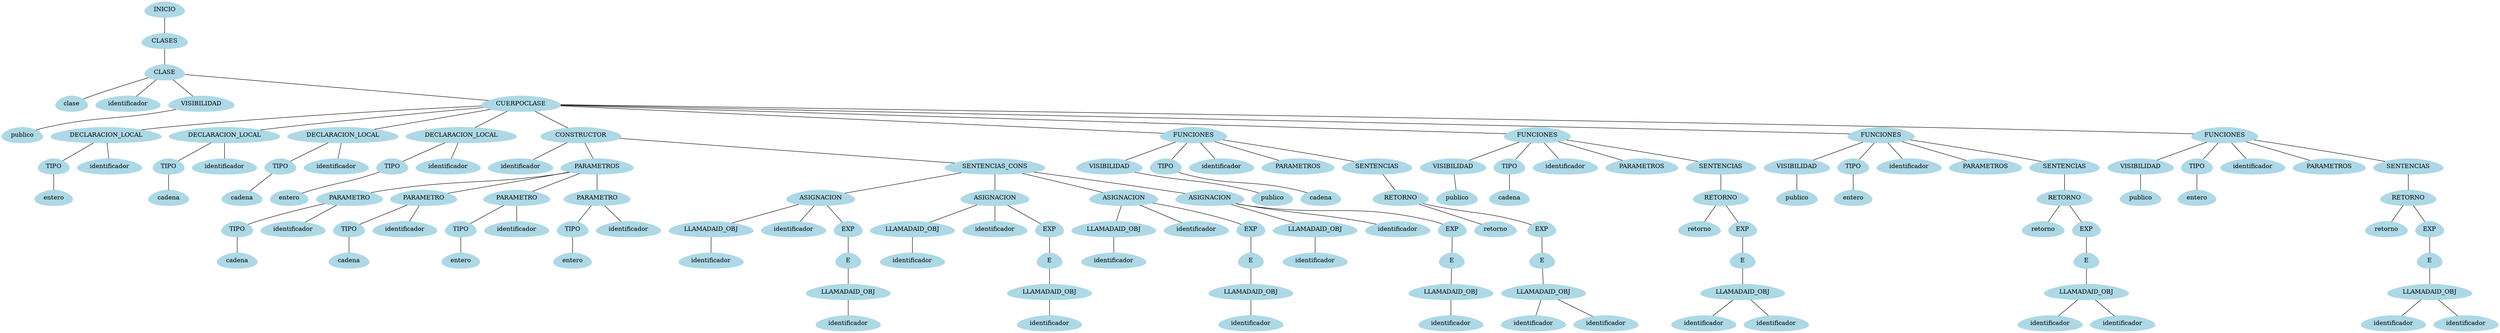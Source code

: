 Graph G {node [shape = egg];node0[label = "INICIO", style = filled, color = lightblue];
node1[label = "CLASES", style = filled, color = lightblue];
node2[label = "CLASE", style = filled, color = lightblue];
node3[label = "clase", style = filled, color = lightblue];
node4[label = "identificador", style = filled, color = lightblue];
node5[label = "VISIBILIDAD", style = filled, color = lightblue];
node6[label = "publico", style = filled, color = lightblue];
node7[label = "CUERPOCLASE", style = filled, color = lightblue];
node8[label = "DECLARACION_LOCAL", style = filled, color = lightblue];
node9[label = "TIPO", style = filled, color = lightblue];
node10[label = "entero", style = filled, color = lightblue];
node11[label = "identificador", style = filled, color = lightblue];
node12[label = "DECLARACION_LOCAL", style = filled, color = lightblue];
node13[label = "TIPO", style = filled, color = lightblue];
node14[label = "cadena", style = filled, color = lightblue];
node15[label = "identificador", style = filled, color = lightblue];
node16[label = "DECLARACION_LOCAL", style = filled, color = lightblue];
node17[label = "TIPO", style = filled, color = lightblue];
node18[label = "cadena", style = filled, color = lightblue];
node19[label = "identificador", style = filled, color = lightblue];
node20[label = "DECLARACION_LOCAL", style = filled, color = lightblue];
node21[label = "TIPO", style = filled, color = lightblue];
node22[label = "entero", style = filled, color = lightblue];
node23[label = "identificador", style = filled, color = lightblue];
node24[label = "CONSTRUCTOR", style = filled, color = lightblue];
node25[label = "identificador", style = filled, color = lightblue];
node26[label = "PARAMETROS", style = filled, color = lightblue];
node27[label = "PARAMETRO", style = filled, color = lightblue];
node28[label = "TIPO", style = filled, color = lightblue];
node29[label = "cadena", style = filled, color = lightblue];
node30[label = "identificador", style = filled, color = lightblue];
node31[label = "PARAMETRO", style = filled, color = lightblue];
node32[label = "TIPO", style = filled, color = lightblue];
node33[label = "cadena", style = filled, color = lightblue];
node34[label = "identificador", style = filled, color = lightblue];
node35[label = "PARAMETRO", style = filled, color = lightblue];
node36[label = "TIPO", style = filled, color = lightblue];
node37[label = "entero", style = filled, color = lightblue];
node38[label = "identificador", style = filled, color = lightblue];
node39[label = "PARAMETRO", style = filled, color = lightblue];
node40[label = "TIPO", style = filled, color = lightblue];
node41[label = "entero", style = filled, color = lightblue];
node42[label = "identificador", style = filled, color = lightblue];
node43[label = "SENTENCIAS_CONS", style = filled, color = lightblue];
node44[label = "ASIGNACION", style = filled, color = lightblue];
node45[label = "LLAMADAID_OBJ", style = filled, color = lightblue];
node46[label = "identificador", style = filled, color = lightblue];
node47[label = "identificador", style = filled, color = lightblue];
node48[label = "EXP", style = filled, color = lightblue];
node49[label = "E", style = filled, color = lightblue];
node50[label = "LLAMADAID_OBJ", style = filled, color = lightblue];
node51[label = "identificador", style = filled, color = lightblue];
node52[label = "ASIGNACION", style = filled, color = lightblue];
node53[label = "LLAMADAID_OBJ", style = filled, color = lightblue];
node54[label = "identificador", style = filled, color = lightblue];
node55[label = "identificador", style = filled, color = lightblue];
node56[label = "EXP", style = filled, color = lightblue];
node57[label = "E", style = filled, color = lightblue];
node58[label = "LLAMADAID_OBJ", style = filled, color = lightblue];
node59[label = "identificador", style = filled, color = lightblue];
node60[label = "ASIGNACION", style = filled, color = lightblue];
node61[label = "LLAMADAID_OBJ", style = filled, color = lightblue];
node62[label = "identificador", style = filled, color = lightblue];
node63[label = "identificador", style = filled, color = lightblue];
node64[label = "EXP", style = filled, color = lightblue];
node65[label = "E", style = filled, color = lightblue];
node66[label = "LLAMADAID_OBJ", style = filled, color = lightblue];
node67[label = "identificador", style = filled, color = lightblue];
node68[label = "ASIGNACION", style = filled, color = lightblue];
node69[label = "LLAMADAID_OBJ", style = filled, color = lightblue];
node70[label = "identificador", style = filled, color = lightblue];
node71[label = "identificador", style = filled, color = lightblue];
node72[label = "EXP", style = filled, color = lightblue];
node73[label = "E", style = filled, color = lightblue];
node74[label = "LLAMADAID_OBJ", style = filled, color = lightblue];
node75[label = "identificador", style = filled, color = lightblue];
node76[label = "FUNCIONES", style = filled, color = lightblue];
node77[label = "VISIBILIDAD", style = filled, color = lightblue];
node78[label = "publico", style = filled, color = lightblue];
node79[label = "TIPO", style = filled, color = lightblue];
node80[label = "cadena", style = filled, color = lightblue];
node81[label = "identificador", style = filled, color = lightblue];
node82[label = "PARAMETROS", style = filled, color = lightblue];
node83[label = "SENTENCIAS", style = filled, color = lightblue];
node84[label = "RETORNO", style = filled, color = lightblue];
node85[label = "retorno", style = filled, color = lightblue];
node86[label = "EXP", style = filled, color = lightblue];
node87[label = "E", style = filled, color = lightblue];
node88[label = "LLAMADAID_OBJ", style = filled, color = lightblue];
node89[label = "identificador", style = filled, color = lightblue];
node90[label = "identificador", style = filled, color = lightblue];
node91[label = "FUNCIONES", style = filled, color = lightblue];
node92[label = "VISIBILIDAD", style = filled, color = lightblue];
node93[label = "publico", style = filled, color = lightblue];
node94[label = "TIPO", style = filled, color = lightblue];
node95[label = "cadena", style = filled, color = lightblue];
node96[label = "identificador", style = filled, color = lightblue];
node97[label = "PARAMETROS", style = filled, color = lightblue];
node98[label = "SENTENCIAS", style = filled, color = lightblue];
node99[label = "RETORNO", style = filled, color = lightblue];
node100[label = "retorno", style = filled, color = lightblue];
node101[label = "EXP", style = filled, color = lightblue];
node102[label = "E", style = filled, color = lightblue];
node103[label = "LLAMADAID_OBJ", style = filled, color = lightblue];
node104[label = "identificador", style = filled, color = lightblue];
node105[label = "identificador", style = filled, color = lightblue];
node106[label = "FUNCIONES", style = filled, color = lightblue];
node107[label = "VISIBILIDAD", style = filled, color = lightblue];
node108[label = "publico", style = filled, color = lightblue];
node109[label = "TIPO", style = filled, color = lightblue];
node110[label = "entero", style = filled, color = lightblue];
node111[label = "identificador", style = filled, color = lightblue];
node112[label = "PARAMETROS", style = filled, color = lightblue];
node113[label = "SENTENCIAS", style = filled, color = lightblue];
node114[label = "RETORNO", style = filled, color = lightblue];
node115[label = "retorno", style = filled, color = lightblue];
node116[label = "EXP", style = filled, color = lightblue];
node117[label = "E", style = filled, color = lightblue];
node118[label = "LLAMADAID_OBJ", style = filled, color = lightblue];
node119[label = "identificador", style = filled, color = lightblue];
node120[label = "identificador", style = filled, color = lightblue];
node121[label = "FUNCIONES", style = filled, color = lightblue];
node122[label = "VISIBILIDAD", style = filled, color = lightblue];
node123[label = "publico", style = filled, color = lightblue];
node124[label = "TIPO", style = filled, color = lightblue];
node125[label = "entero", style = filled, color = lightblue];
node126[label = "identificador", style = filled, color = lightblue];
node127[label = "PARAMETROS", style = filled, color = lightblue];
node128[label = "SENTENCIAS", style = filled, color = lightblue];
node129[label = "RETORNO", style = filled, color = lightblue];
node130[label = "retorno", style = filled, color = lightblue];
node131[label = "EXP", style = filled, color = lightblue];
node132[label = "E", style = filled, color = lightblue];
node133[label = "LLAMADAID_OBJ", style = filled, color = lightblue];
node134[label = "identificador", style = filled, color = lightblue];
node135[label = "identificador", style = filled, color = lightblue];
"node0"--"node1"
"node1"--"node2"
"node2"--"node3"
"node2"--"node4"
"node2"--"node5"
"node5"--"node6"
"node2"--"node7"
"node7"--"node8"
"node8"--"node9"
"node9"--"node10"
"node8"--"node11"
"node7"--"node12"
"node12"--"node13"
"node13"--"node14"
"node12"--"node15"
"node7"--"node16"
"node16"--"node17"
"node17"--"node18"
"node16"--"node19"
"node7"--"node20"
"node20"--"node21"
"node21"--"node22"
"node20"--"node23"
"node7"--"node24"
"node24"--"node25"
"node24"--"node26"
"node26"--"node27"
"node27"--"node28"
"node28"--"node29"
"node27"--"node30"
"node26"--"node31"
"node31"--"node32"
"node32"--"node33"
"node31"--"node34"
"node26"--"node35"
"node35"--"node36"
"node36"--"node37"
"node35"--"node38"
"node26"--"node39"
"node39"--"node40"
"node40"--"node41"
"node39"--"node42"
"node24"--"node43"
"node43"--"node44"
"node44"--"node45"
"node45"--"node46"
"node44"--"node47"
"node44"--"node48"
"node48"--"node49"
"node49"--"node50"
"node50"--"node51"
"node43"--"node52"
"node52"--"node53"
"node53"--"node54"
"node52"--"node55"
"node52"--"node56"
"node56"--"node57"
"node57"--"node58"
"node58"--"node59"
"node43"--"node60"
"node60"--"node61"
"node61"--"node62"
"node60"--"node63"
"node60"--"node64"
"node64"--"node65"
"node65"--"node66"
"node66"--"node67"
"node43"--"node68"
"node68"--"node69"
"node69"--"node70"
"node68"--"node71"
"node68"--"node72"
"node72"--"node73"
"node73"--"node74"
"node74"--"node75"
"node7"--"node76"
"node76"--"node77"
"node77"--"node78"
"node76"--"node79"
"node79"--"node80"
"node76"--"node81"
"node76"--"node82"
"node76"--"node83"
"node83"--"node84"
"node84"--"node85"
"node84"--"node86"
"node86"--"node87"
"node87"--"node88"
"node88"--"node89"
"node88"--"node90"
"node7"--"node91"
"node91"--"node92"
"node92"--"node93"
"node91"--"node94"
"node94"--"node95"
"node91"--"node96"
"node91"--"node97"
"node91"--"node98"
"node98"--"node99"
"node99"--"node100"
"node99"--"node101"
"node101"--"node102"
"node102"--"node103"
"node103"--"node104"
"node103"--"node105"
"node7"--"node106"
"node106"--"node107"
"node107"--"node108"
"node106"--"node109"
"node109"--"node110"
"node106"--"node111"
"node106"--"node112"
"node106"--"node113"
"node113"--"node114"
"node114"--"node115"
"node114"--"node116"
"node116"--"node117"
"node117"--"node118"
"node118"--"node119"
"node118"--"node120"
"node7"--"node121"
"node121"--"node122"
"node122"--"node123"
"node121"--"node124"
"node124"--"node125"
"node121"--"node126"
"node121"--"node127"
"node121"--"node128"
"node128"--"node129"
"node129"--"node130"
"node129"--"node131"
"node131"--"node132"
"node132"--"node133"
"node133"--"node134"
"node133"--"node135"
}